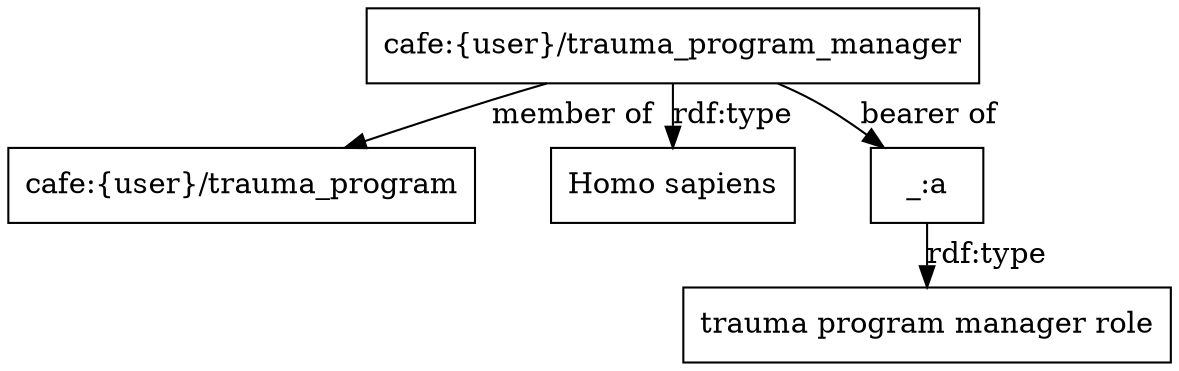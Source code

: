 digraph g { node [shape=rectangle];
graph [splines=true, nodesep=.5, ranksep=0, overlap=false];
"cafe:{user}/trauma_program_manager" -> "cafe:{user}/trauma_program" [label="member of"]
"cafe:{user}/trauma_program_manager" -> "Homo sapiens" [label="rdf:type"]
"cafe:{user}/trauma_program_manager" -> "_:a" [label="bearer of"]
"_:a" -> "trauma program manager role" [label="rdf:type"]
}